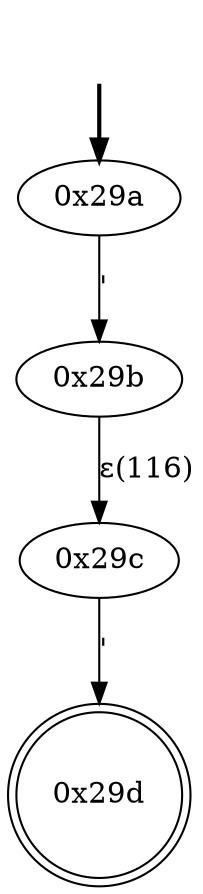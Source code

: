 digraph {
	fake [style=invisible]
	"0x29a" [root=true]
	"0x29b"
	"0x29c"
	"0x29d" [shape=doublecircle]
	fake -> "0x29a" [style=bold]
	"0x29a" -> "0x29b" [label="'"]
	"0x29c" -> "0x29d" [label="'"]
	"0x29b" -> "0x29c" [label="ε(116)"]
}
